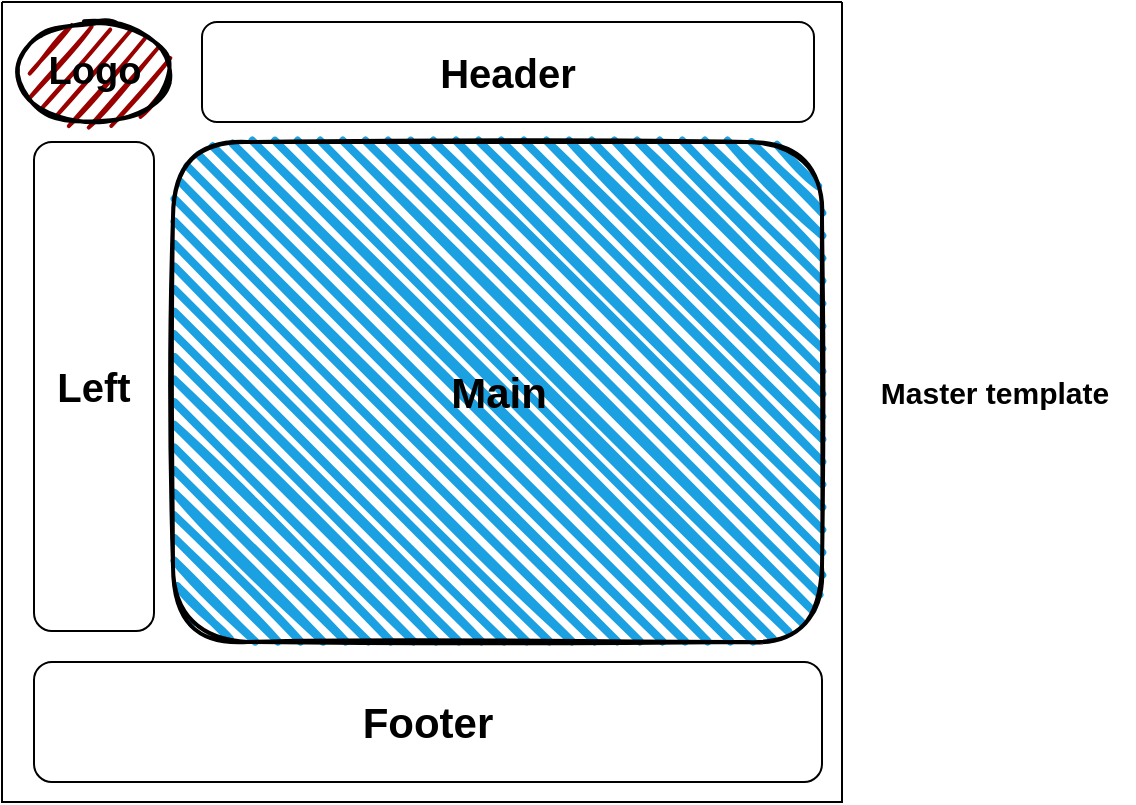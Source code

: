 <mxfile version="26.0.5">
  <diagram name="Trang-1" id="AQtZrioAzVxxRLMKWOvk">
    <mxGraphModel dx="1050" dy="557" grid="1" gridSize="10" guides="1" tooltips="1" connect="1" arrows="1" fold="1" page="1" pageScale="1" pageWidth="827" pageHeight="1169" math="0" shadow="0">
      <root>
        <mxCell id="0" />
        <mxCell id="1" parent="0" />
        <mxCell id="Ql2tc8wTdR94Kx9v6BuY-1" value="" style="swimlane;startSize=0;" parent="1" vertex="1">
          <mxGeometry x="204" y="200" width="420" height="400" as="geometry" />
        </mxCell>
        <mxCell id="Ql2tc8wTdR94Kx9v6BuY-3" value="&lt;font style=&quot;font-size: 20px;&quot;&gt;&lt;b style=&quot;&quot;&gt;Header&lt;/b&gt;&lt;/font&gt;" style="rounded=1;whiteSpace=wrap;html=1;" parent="Ql2tc8wTdR94Kx9v6BuY-1" vertex="1">
          <mxGeometry x="100" y="10" width="306" height="50" as="geometry" />
        </mxCell>
        <mxCell id="Ql2tc8wTdR94Kx9v6BuY-4" value="&lt;b&gt;&lt;font style=&quot;font-size: 20px;&quot;&gt;Left&lt;/font&gt;&lt;/b&gt;" style="rounded=1;whiteSpace=wrap;html=1;rotation=90;horizontal=0;" parent="Ql2tc8wTdR94Kx9v6BuY-1" vertex="1">
          <mxGeometry x="-76.25" y="162.25" width="244.5" height="60" as="geometry" />
        </mxCell>
        <mxCell id="Ql2tc8wTdR94Kx9v6BuY-5" value="&lt;b&gt;&lt;font style=&quot;font-size: 21px;&quot;&gt;Footer&lt;/font&gt;&lt;/b&gt;" style="rounded=1;whiteSpace=wrap;html=1;rotation=0;" parent="Ql2tc8wTdR94Kx9v6BuY-1" vertex="1">
          <mxGeometry x="16" y="330" width="394" height="60" as="geometry" />
        </mxCell>
        <mxCell id="Ql2tc8wTdR94Kx9v6BuY-8" value="&lt;b&gt;&lt;font style=&quot;font-size: 19px;&quot;&gt;Logo&lt;/font&gt;&lt;/b&gt;" style="ellipse;whiteSpace=wrap;html=1;strokeWidth=2;fillWeight=2;hachureGap=8;fillColor=#990000;fillStyle=dots;sketch=1;" parent="Ql2tc8wTdR94Kx9v6BuY-1" vertex="1">
          <mxGeometry x="6.5" y="10" width="79" height="50" as="geometry" />
        </mxCell>
        <mxCell id="Ql2tc8wTdR94Kx9v6BuY-9" value="&lt;font style=&quot;font-size: 21px;&quot;&gt;&lt;b style=&quot;&quot;&gt;Main&lt;/b&gt;&lt;/font&gt;" style="rounded=1;whiteSpace=wrap;html=1;strokeWidth=2;fillWeight=4;hachureGap=8;hachureAngle=45;fillColor=#1ba1e2;sketch=1;" parent="Ql2tc8wTdR94Kx9v6BuY-1" vertex="1">
          <mxGeometry x="85.5" y="70" width="324.5" height="250" as="geometry" />
        </mxCell>
        <mxCell id="n5DJ3y9lHMWtWvBQpTXL-1" value="&lt;b&gt;&lt;font style=&quot;font-size: 15px;&quot;&gt;Master template&lt;/font&gt;&lt;/b&gt;" style="text;html=1;align=center;verticalAlign=middle;resizable=0;points=[];autosize=1;strokeColor=none;fillColor=none;" vertex="1" parent="1">
          <mxGeometry x="630" y="380" width="140" height="30" as="geometry" />
        </mxCell>
      </root>
    </mxGraphModel>
  </diagram>
</mxfile>
